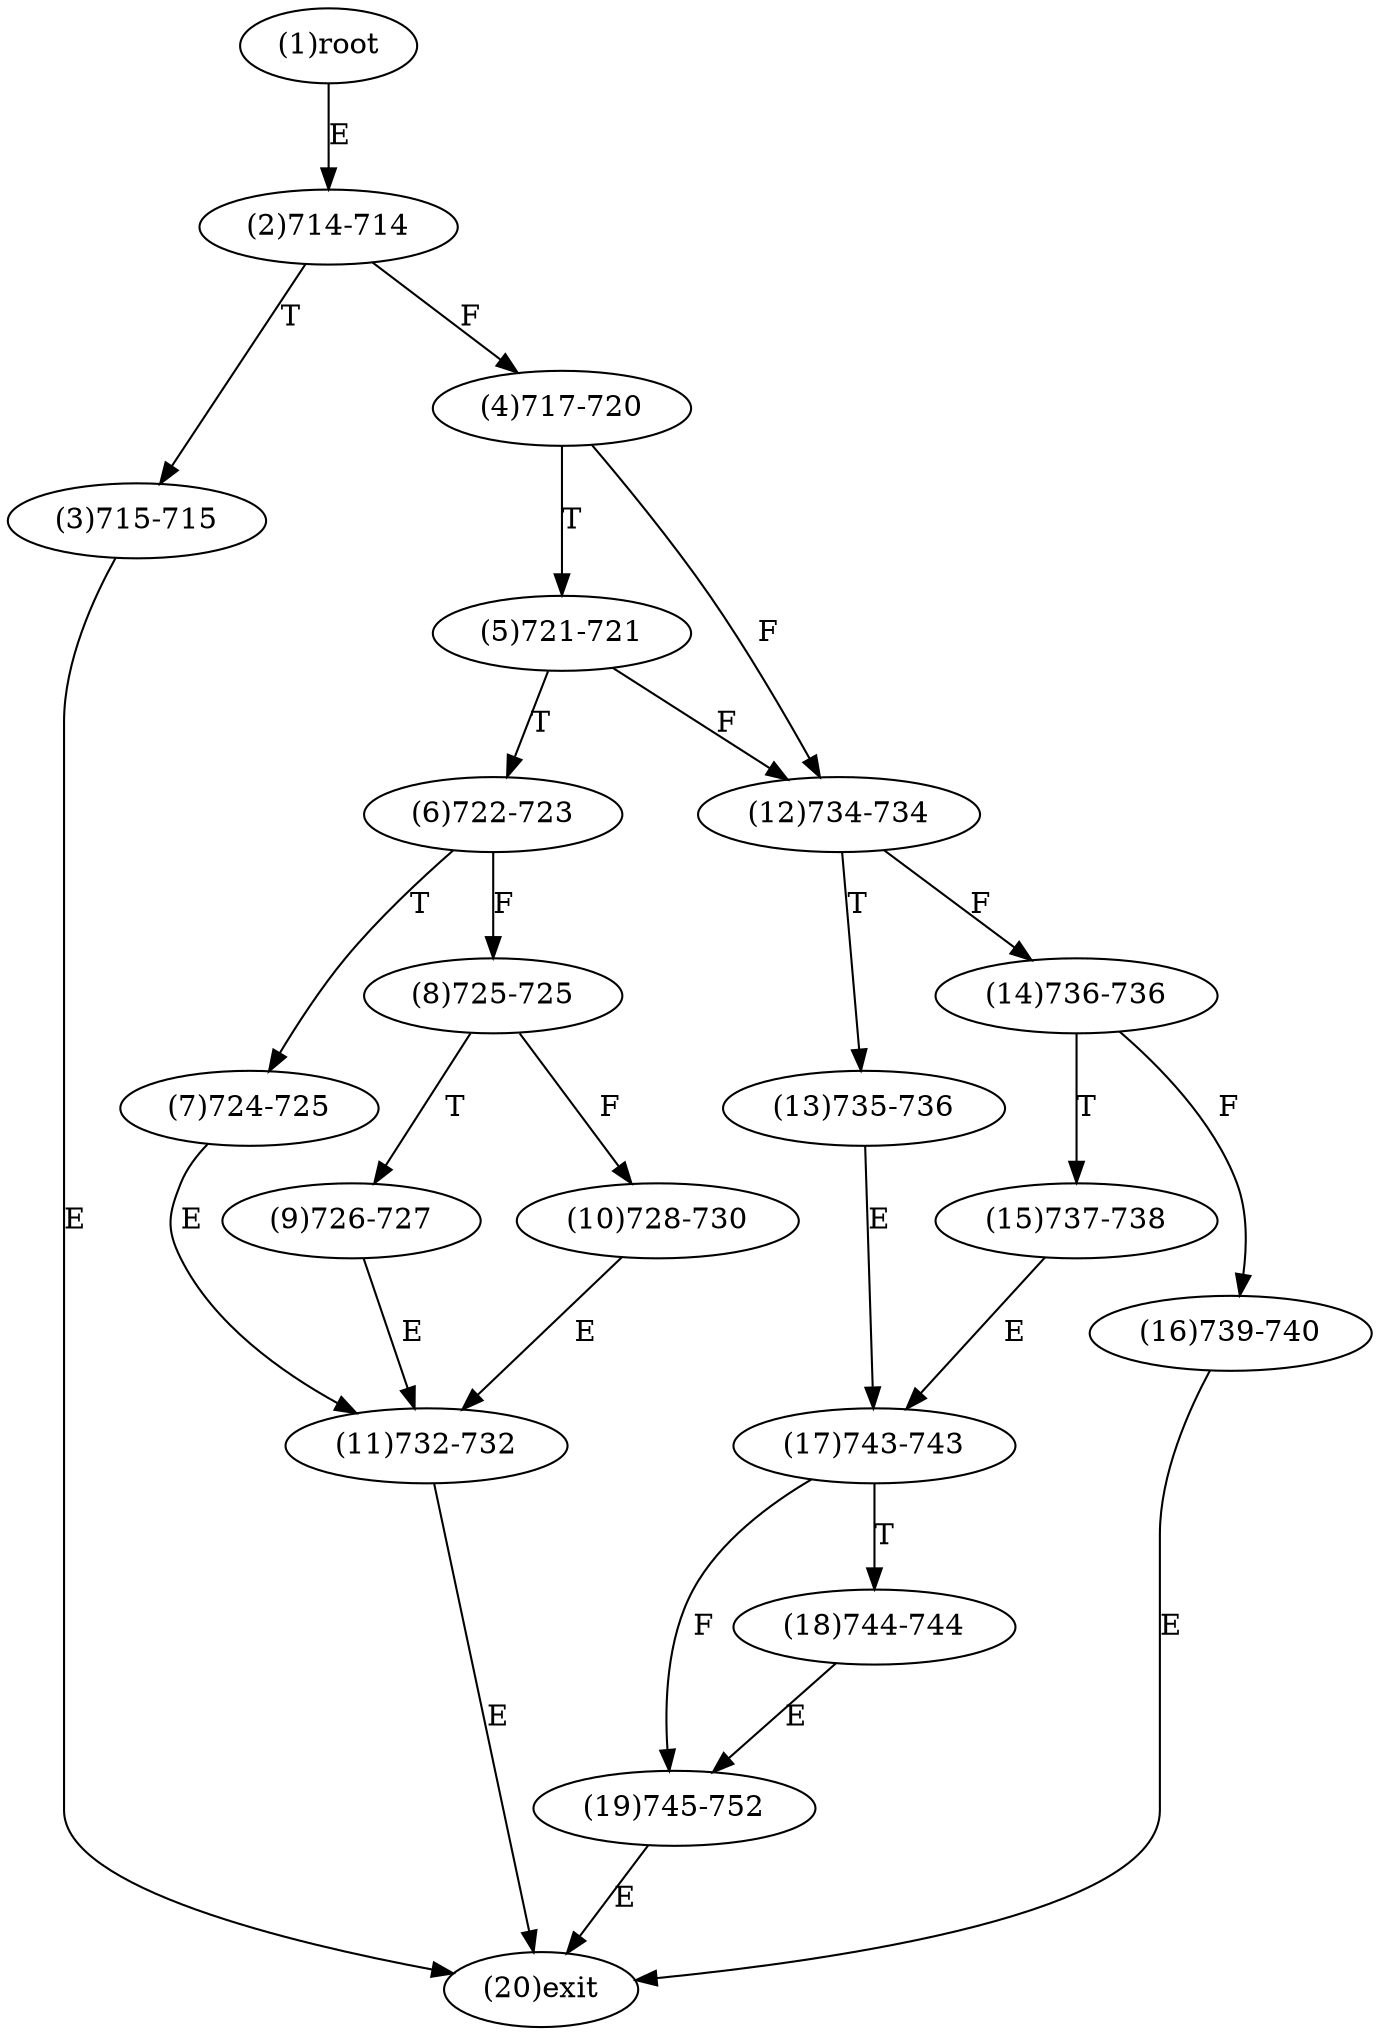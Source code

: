 digraph "" { 
1[ label="(1)root"];
2[ label="(2)714-714"];
3[ label="(3)715-715"];
4[ label="(4)717-720"];
5[ label="(5)721-721"];
6[ label="(6)722-723"];
7[ label="(7)724-725"];
8[ label="(8)725-725"];
9[ label="(9)726-727"];
10[ label="(10)728-730"];
11[ label="(11)732-732"];
12[ label="(12)734-734"];
13[ label="(13)735-736"];
14[ label="(14)736-736"];
15[ label="(15)737-738"];
17[ label="(17)743-743"];
16[ label="(16)739-740"];
19[ label="(19)745-752"];
18[ label="(18)744-744"];
20[ label="(20)exit"];
1->2[ label="E"];
2->4[ label="F"];
2->3[ label="T"];
3->20[ label="E"];
4->12[ label="F"];
4->5[ label="T"];
5->12[ label="F"];
5->6[ label="T"];
6->8[ label="F"];
6->7[ label="T"];
7->11[ label="E"];
8->10[ label="F"];
8->9[ label="T"];
9->11[ label="E"];
10->11[ label="E"];
11->20[ label="E"];
12->14[ label="F"];
12->13[ label="T"];
13->17[ label="E"];
14->16[ label="F"];
14->15[ label="T"];
15->17[ label="E"];
16->20[ label="E"];
17->19[ label="F"];
17->18[ label="T"];
18->19[ label="E"];
19->20[ label="E"];
}